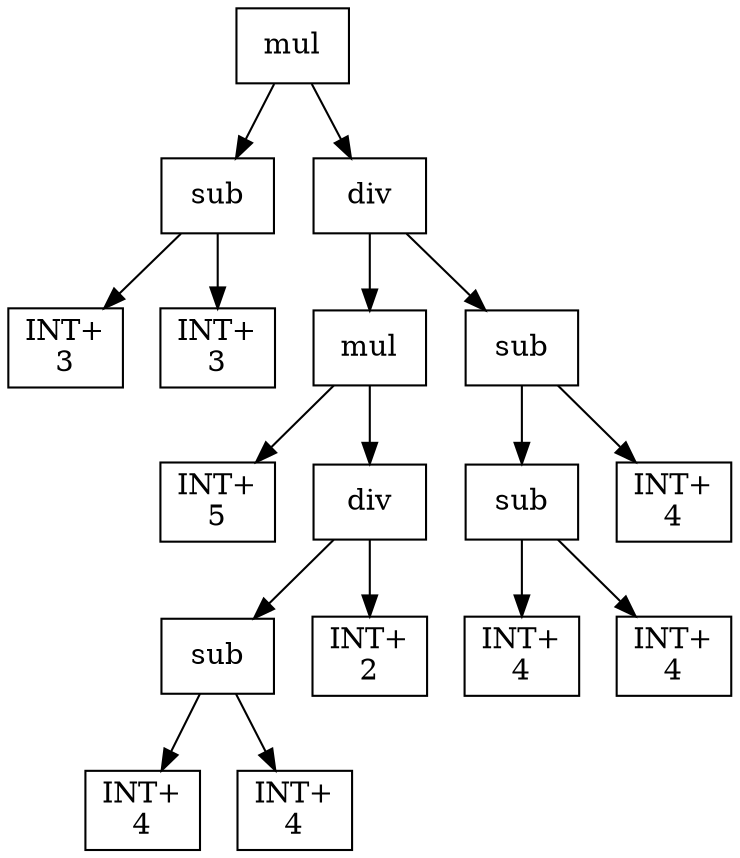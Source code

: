 digraph expr {
  node [shape=box];
  n1 [label="mul"];
  n2 [label="sub"];
  n3 [label="INT+\n3"];
  n4 [label="INT+\n3"];
  n2 -> n3;
  n2 -> n4;
  n5 [label="div"];
  n6 [label="mul"];
  n7 [label="INT+\n5"];
  n8 [label="div"];
  n9 [label="sub"];
  n10 [label="INT+\n4"];
  n11 [label="INT+\n4"];
  n9 -> n10;
  n9 -> n11;
  n12 [label="INT+\n2"];
  n8 -> n9;
  n8 -> n12;
  n6 -> n7;
  n6 -> n8;
  n13 [label="sub"];
  n14 [label="sub"];
  n15 [label="INT+\n4"];
  n16 [label="INT+\n4"];
  n14 -> n15;
  n14 -> n16;
  n17 [label="INT+\n4"];
  n13 -> n14;
  n13 -> n17;
  n5 -> n6;
  n5 -> n13;
  n1 -> n2;
  n1 -> n5;
}
